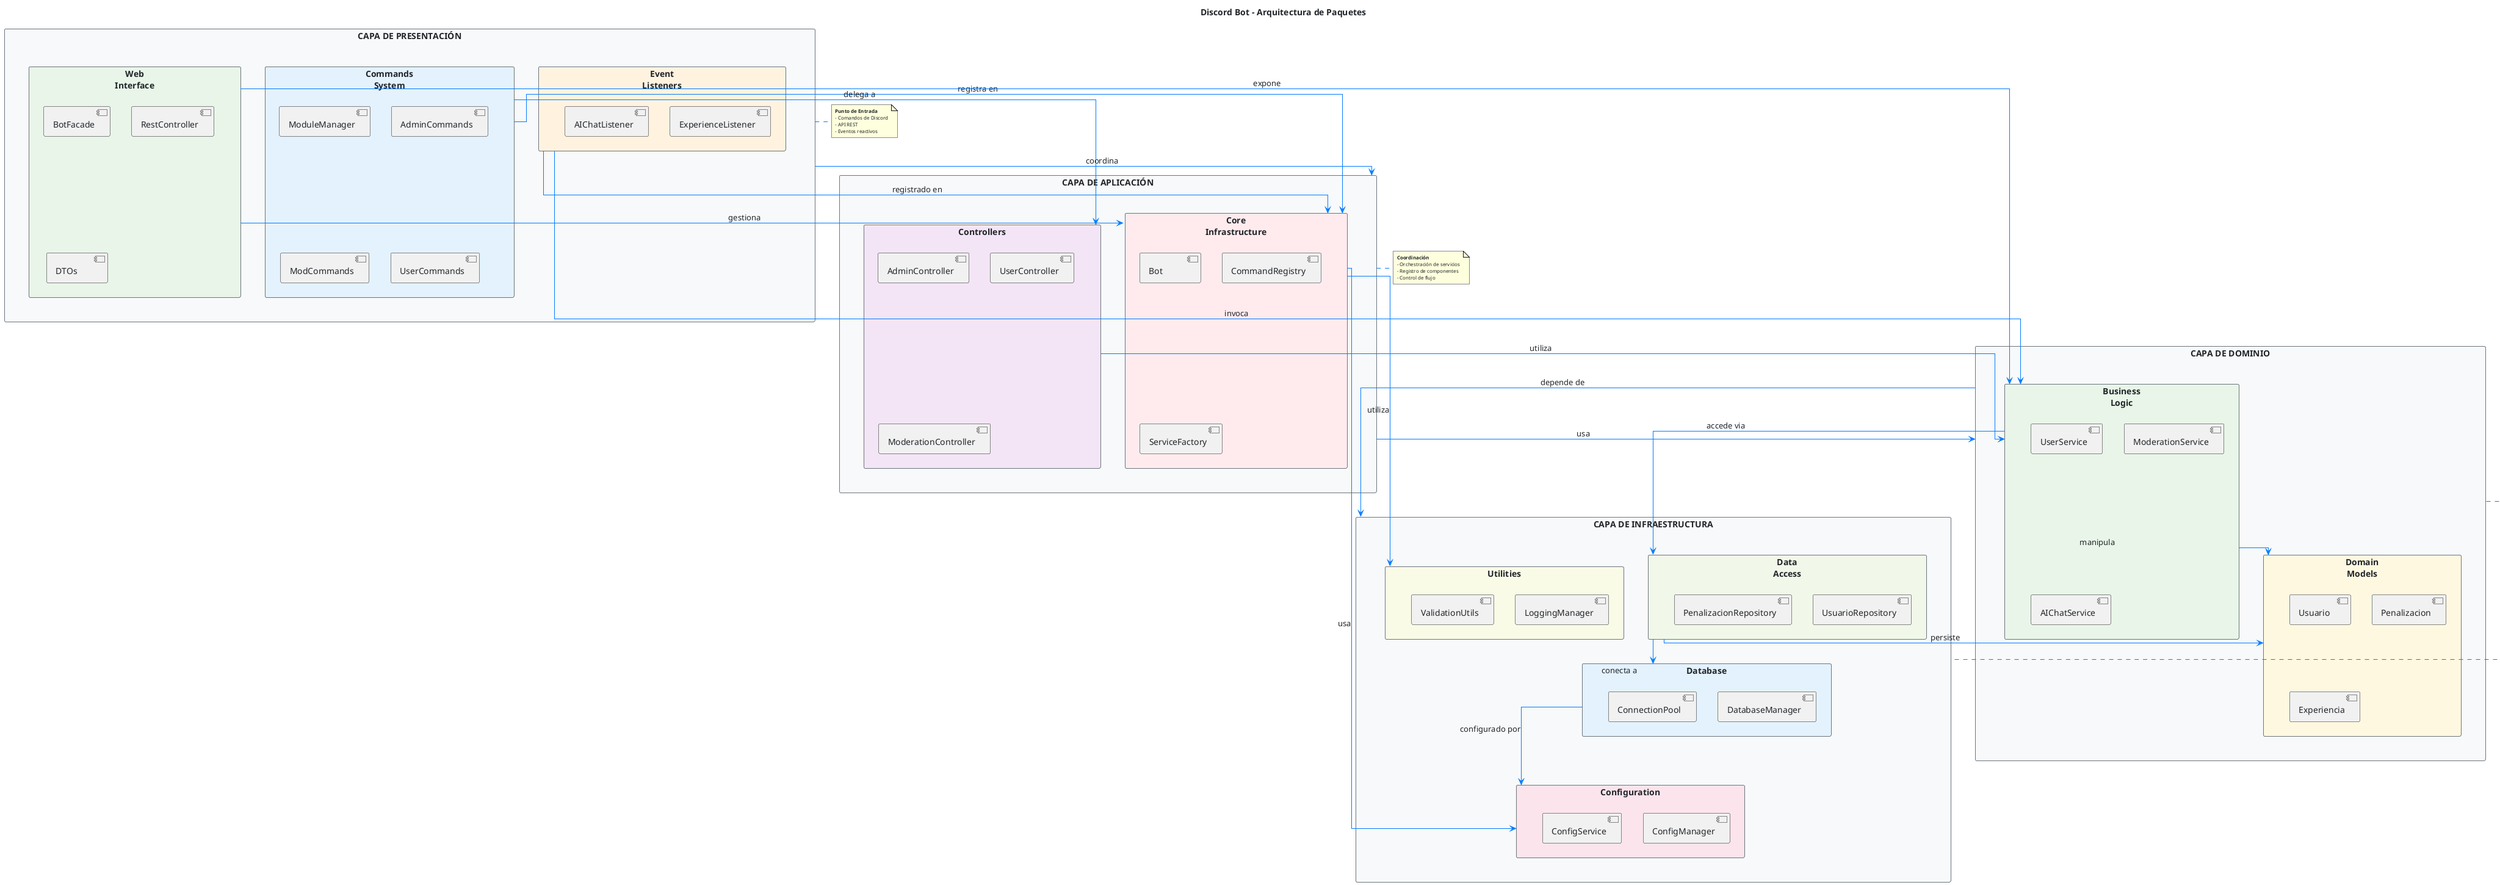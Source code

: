 @startuml Package_Architecture_Overview
scale 1.0
skinparam backgroundColor white
skinparam packageBackgroundColor #f8f9fa
skinparam packageBorderColor #6c757d
skinparam packageFontColor #212529
skinparam packageFontSize 10
skinparam classFontColor #212529
skinparam classFontSize 9
skinparam noteFontColor #212529
skinparam noteFontSize 8
skinparam defaultFontColor #212529
skinparam ArrowColor #007bff
skinparam shadowing false
skinparam linetype ortho
skinparam minClassWidth 60
skinparam packageStyle rect

title Discord Bot - Arquitectura de Paquetes

' === CAPA DE PRESENTACIÓN ===
rectangle "CAPA DE PRESENTACIÓN" as PresentationLayer {
  package "Commands\nSystem" as Commands #e3f2fd {
    [ModuleManager]
    [AdminCommands]
    [ModCommands] 
    [UserCommands]
  }
  
  package "Web\nInterface" as WebFacade #e8f5e8 {
    [BotFacade]
    [RestController]
    [DTOs]
  }
  
  package "Event\nListeners" as Listeners #fff3e0 {
    [ExperienceListener]
    [AIChatListener]
  }
}

' === CAPA DE APLICACIÓN ===
rectangle "CAPA DE APLICACIÓN" as ApplicationLayer {
  package "Core\nInfrastructure" as Core #ffebee {
    [Bot]
    [CommandRegistry]
    [ServiceFactory]
  }
  
  package "Controllers" as Controllers #f3e5f5 {
    [AdminController]
    [UserController]
    [ModerationController]
  }
}

' === CAPA DE DOMINIO ===
rectangle "CAPA DE DOMINIO" as DomainLayer {
  package "Business\nLogic" as Services #e8f5e8 {
    [UserService]
    [ModerationService]
    [AIChatService]
  }
  
  package "Domain\nModels" as Models #fff8e1 {
    [Usuario]
    [Penalizacion]
    [Experiencia]
  }
}

' === CAPA DE INFRAESTRUCTURA ===
rectangle "CAPA DE INFRAESTRUCTURA" as InfrastructureLayer {
  package "Data\nAccess" as Repositories #f1f8e9 {
    [UsuarioRepository]
    [PenalizacionRepository]
  }
  
  package "Database" as Database #e3f2fd {
    [DatabaseManager]
    [ConnectionPool]
  }
  
  package "Configuration" as Config #fce4ec {
    [ConfigManager]
    [ConfigService]
  }
  
  package "Utilities" as Utils #f9fbe7 {
    [LoggingManager]
    [ValidationUtils]
  }
}

' === RELACIONES ENTRE CAPAS ===
PresentationLayer -down-> ApplicationLayer : "coordina"
ApplicationLayer -down-> DomainLayer : "usa"
DomainLayer -down-> InfrastructureLayer : "depende de"

' === RELACIONES ESPECÍFICAS ===
Commands --> Core : "registra en"
Commands --> Controllers : "delega a"

WebFacade --> Services : "expone"
WebFacade --> Core : "gestiona"

Listeners --> Services : "invoca"
Listeners --> Core : "registrado en"

Controllers --> Services : "utiliza"
Services --> Repositories : "accede via"
Services --> Models : "manipula"

Repositories --> Database : "conecta a"
Repositories --> Models : "persiste"

Database --> Config : "configurado por"
Core --> Config : "usa"
Core --> Utils : "utiliza"

' === NOTAS EXPLICATIVAS ===
note right of PresentationLayer
  **Punto de Entrada**
  - Comandos de Discord
  - API REST
  - Eventos reactivos
end note

note right of ApplicationLayer  
  **Coordinación**
  - Orchestración de servicios
  - Registro de componentes
  - Control de flujo
end note

note right of DomainLayer
  **Lógica de Negocio**
  - Reglas del dominio
  - Entidades del sistema
  - Procesamiento central
end note

note right of InfrastructureLayer
  **Servicios de Soporte**
  - Persistencia de datos
  - Configuración
  - Utilidades transversales
end note

@enduml

